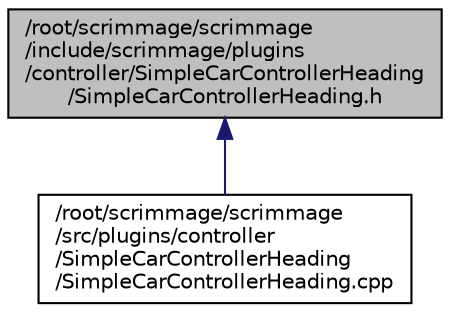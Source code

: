 digraph "/root/scrimmage/scrimmage/include/scrimmage/plugins/controller/SimpleCarControllerHeading/SimpleCarControllerHeading.h"
{
 // LATEX_PDF_SIZE
  edge [fontname="Helvetica",fontsize="10",labelfontname="Helvetica",labelfontsize="10"];
  node [fontname="Helvetica",fontsize="10",shape=record];
  Node1 [label="/root/scrimmage/scrimmage\l/include/scrimmage/plugins\l/controller/SimpleCarControllerHeading\l/SimpleCarControllerHeading.h",height=0.2,width=0.4,color="black", fillcolor="grey75", style="filled", fontcolor="black",tooltip="Brief file description."];
  Node1 -> Node2 [dir="back",color="midnightblue",fontsize="10",style="solid",fontname="Helvetica"];
  Node2 [label="/root/scrimmage/scrimmage\l/src/plugins/controller\l/SimpleCarControllerHeading\l/SimpleCarControllerHeading.cpp",height=0.2,width=0.4,color="black", fillcolor="white", style="filled",URL="$SimpleCarControllerHeading_8cpp.html",tooltip="Brief file description."];
}
